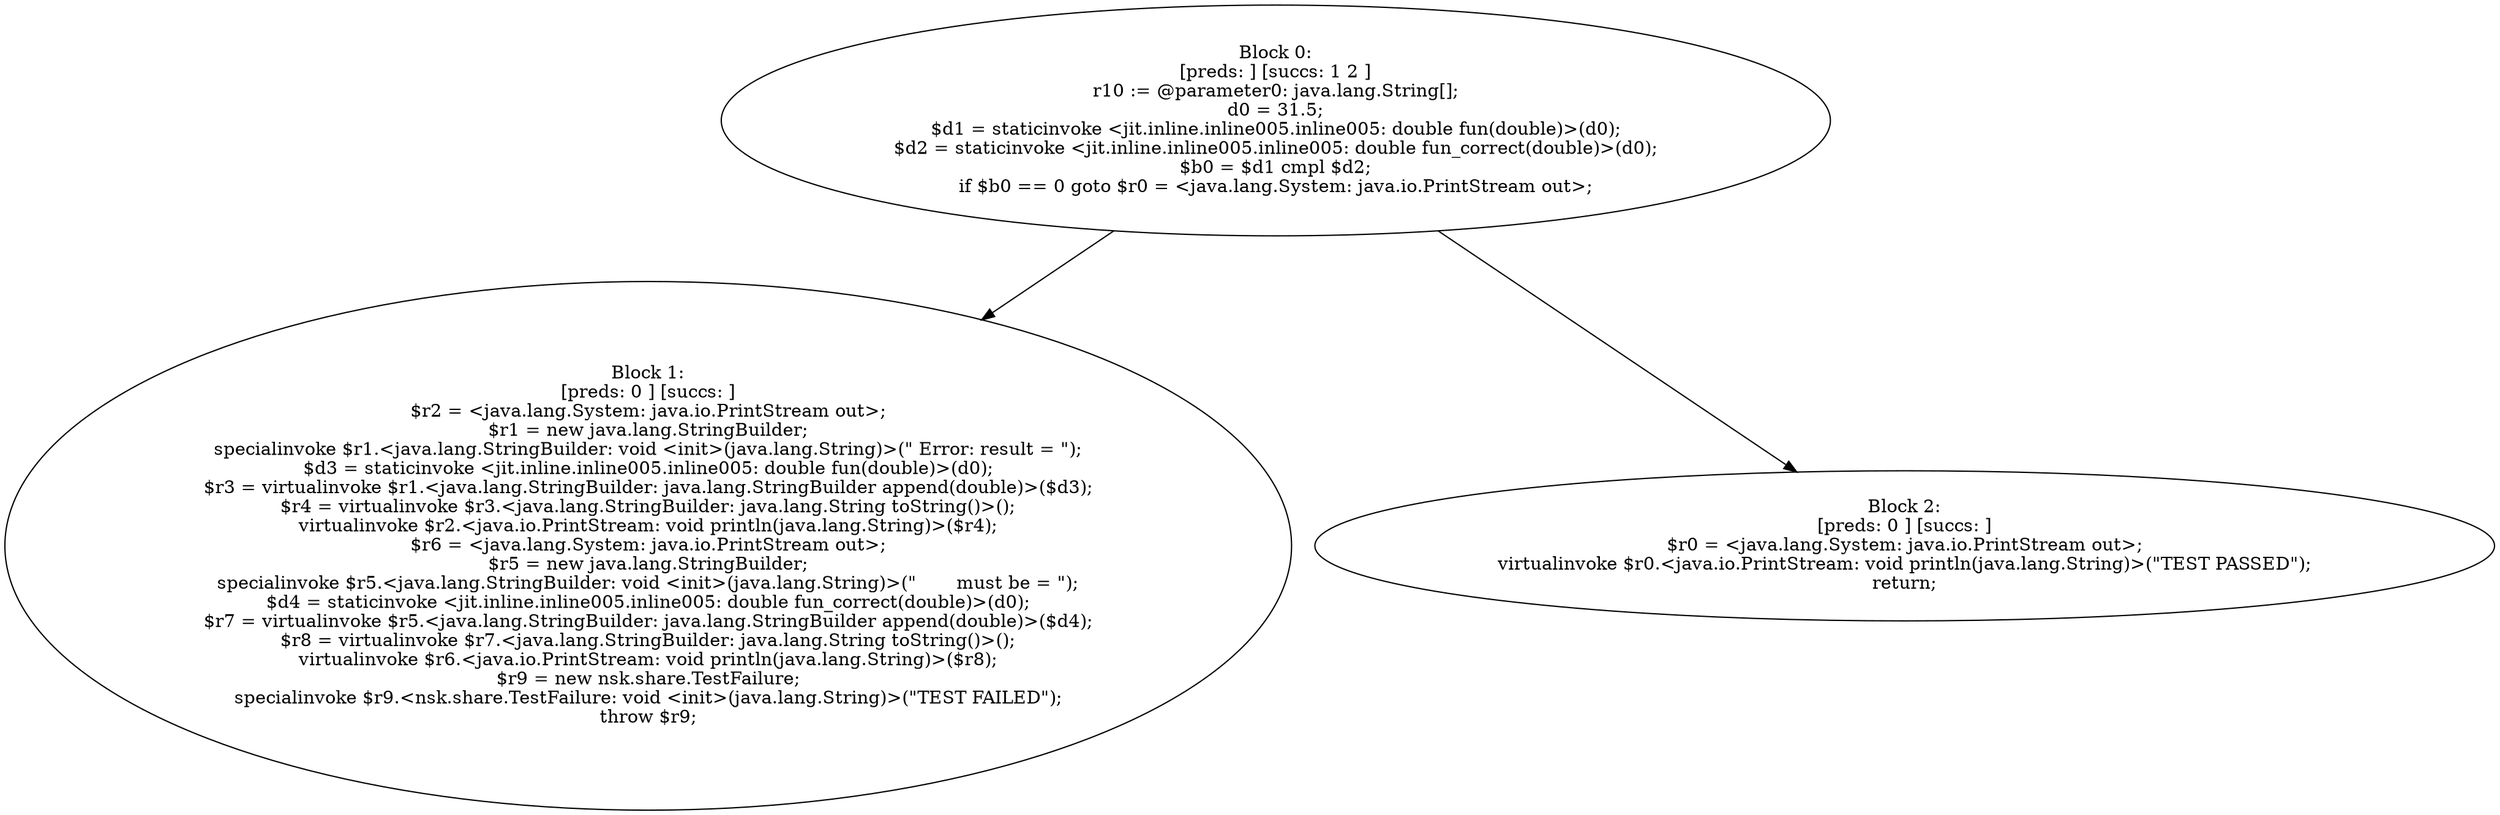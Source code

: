 digraph "unitGraph" {
    "Block 0:
[preds: ] [succs: 1 2 ]
r10 := @parameter0: java.lang.String[];
d0 = 31.5;
$d1 = staticinvoke <jit.inline.inline005.inline005: double fun(double)>(d0);
$d2 = staticinvoke <jit.inline.inline005.inline005: double fun_correct(double)>(d0);
$b0 = $d1 cmpl $d2;
if $b0 == 0 goto $r0 = <java.lang.System: java.io.PrintStream out>;
"
    "Block 1:
[preds: 0 ] [succs: ]
$r2 = <java.lang.System: java.io.PrintStream out>;
$r1 = new java.lang.StringBuilder;
specialinvoke $r1.<java.lang.StringBuilder: void <init>(java.lang.String)>(\" Error: result = \");
$d3 = staticinvoke <jit.inline.inline005.inline005: double fun(double)>(d0);
$r3 = virtualinvoke $r1.<java.lang.StringBuilder: java.lang.StringBuilder append(double)>($d3);
$r4 = virtualinvoke $r3.<java.lang.StringBuilder: java.lang.String toString()>();
virtualinvoke $r2.<java.io.PrintStream: void println(java.lang.String)>($r4);
$r6 = <java.lang.System: java.io.PrintStream out>;
$r5 = new java.lang.StringBuilder;
specialinvoke $r5.<java.lang.StringBuilder: void <init>(java.lang.String)>(\"       must be = \");
$d4 = staticinvoke <jit.inline.inline005.inline005: double fun_correct(double)>(d0);
$r7 = virtualinvoke $r5.<java.lang.StringBuilder: java.lang.StringBuilder append(double)>($d4);
$r8 = virtualinvoke $r7.<java.lang.StringBuilder: java.lang.String toString()>();
virtualinvoke $r6.<java.io.PrintStream: void println(java.lang.String)>($r8);
$r9 = new nsk.share.TestFailure;
specialinvoke $r9.<nsk.share.TestFailure: void <init>(java.lang.String)>(\"TEST FAILED\");
throw $r9;
"
    "Block 2:
[preds: 0 ] [succs: ]
$r0 = <java.lang.System: java.io.PrintStream out>;
virtualinvoke $r0.<java.io.PrintStream: void println(java.lang.String)>(\"TEST PASSED\");
return;
"
    "Block 0:
[preds: ] [succs: 1 2 ]
r10 := @parameter0: java.lang.String[];
d0 = 31.5;
$d1 = staticinvoke <jit.inline.inline005.inline005: double fun(double)>(d0);
$d2 = staticinvoke <jit.inline.inline005.inline005: double fun_correct(double)>(d0);
$b0 = $d1 cmpl $d2;
if $b0 == 0 goto $r0 = <java.lang.System: java.io.PrintStream out>;
"->"Block 1:
[preds: 0 ] [succs: ]
$r2 = <java.lang.System: java.io.PrintStream out>;
$r1 = new java.lang.StringBuilder;
specialinvoke $r1.<java.lang.StringBuilder: void <init>(java.lang.String)>(\" Error: result = \");
$d3 = staticinvoke <jit.inline.inline005.inline005: double fun(double)>(d0);
$r3 = virtualinvoke $r1.<java.lang.StringBuilder: java.lang.StringBuilder append(double)>($d3);
$r4 = virtualinvoke $r3.<java.lang.StringBuilder: java.lang.String toString()>();
virtualinvoke $r2.<java.io.PrintStream: void println(java.lang.String)>($r4);
$r6 = <java.lang.System: java.io.PrintStream out>;
$r5 = new java.lang.StringBuilder;
specialinvoke $r5.<java.lang.StringBuilder: void <init>(java.lang.String)>(\"       must be = \");
$d4 = staticinvoke <jit.inline.inline005.inline005: double fun_correct(double)>(d0);
$r7 = virtualinvoke $r5.<java.lang.StringBuilder: java.lang.StringBuilder append(double)>($d4);
$r8 = virtualinvoke $r7.<java.lang.StringBuilder: java.lang.String toString()>();
virtualinvoke $r6.<java.io.PrintStream: void println(java.lang.String)>($r8);
$r9 = new nsk.share.TestFailure;
specialinvoke $r9.<nsk.share.TestFailure: void <init>(java.lang.String)>(\"TEST FAILED\");
throw $r9;
";
    "Block 0:
[preds: ] [succs: 1 2 ]
r10 := @parameter0: java.lang.String[];
d0 = 31.5;
$d1 = staticinvoke <jit.inline.inline005.inline005: double fun(double)>(d0);
$d2 = staticinvoke <jit.inline.inline005.inline005: double fun_correct(double)>(d0);
$b0 = $d1 cmpl $d2;
if $b0 == 0 goto $r0 = <java.lang.System: java.io.PrintStream out>;
"->"Block 2:
[preds: 0 ] [succs: ]
$r0 = <java.lang.System: java.io.PrintStream out>;
virtualinvoke $r0.<java.io.PrintStream: void println(java.lang.String)>(\"TEST PASSED\");
return;
";
}
